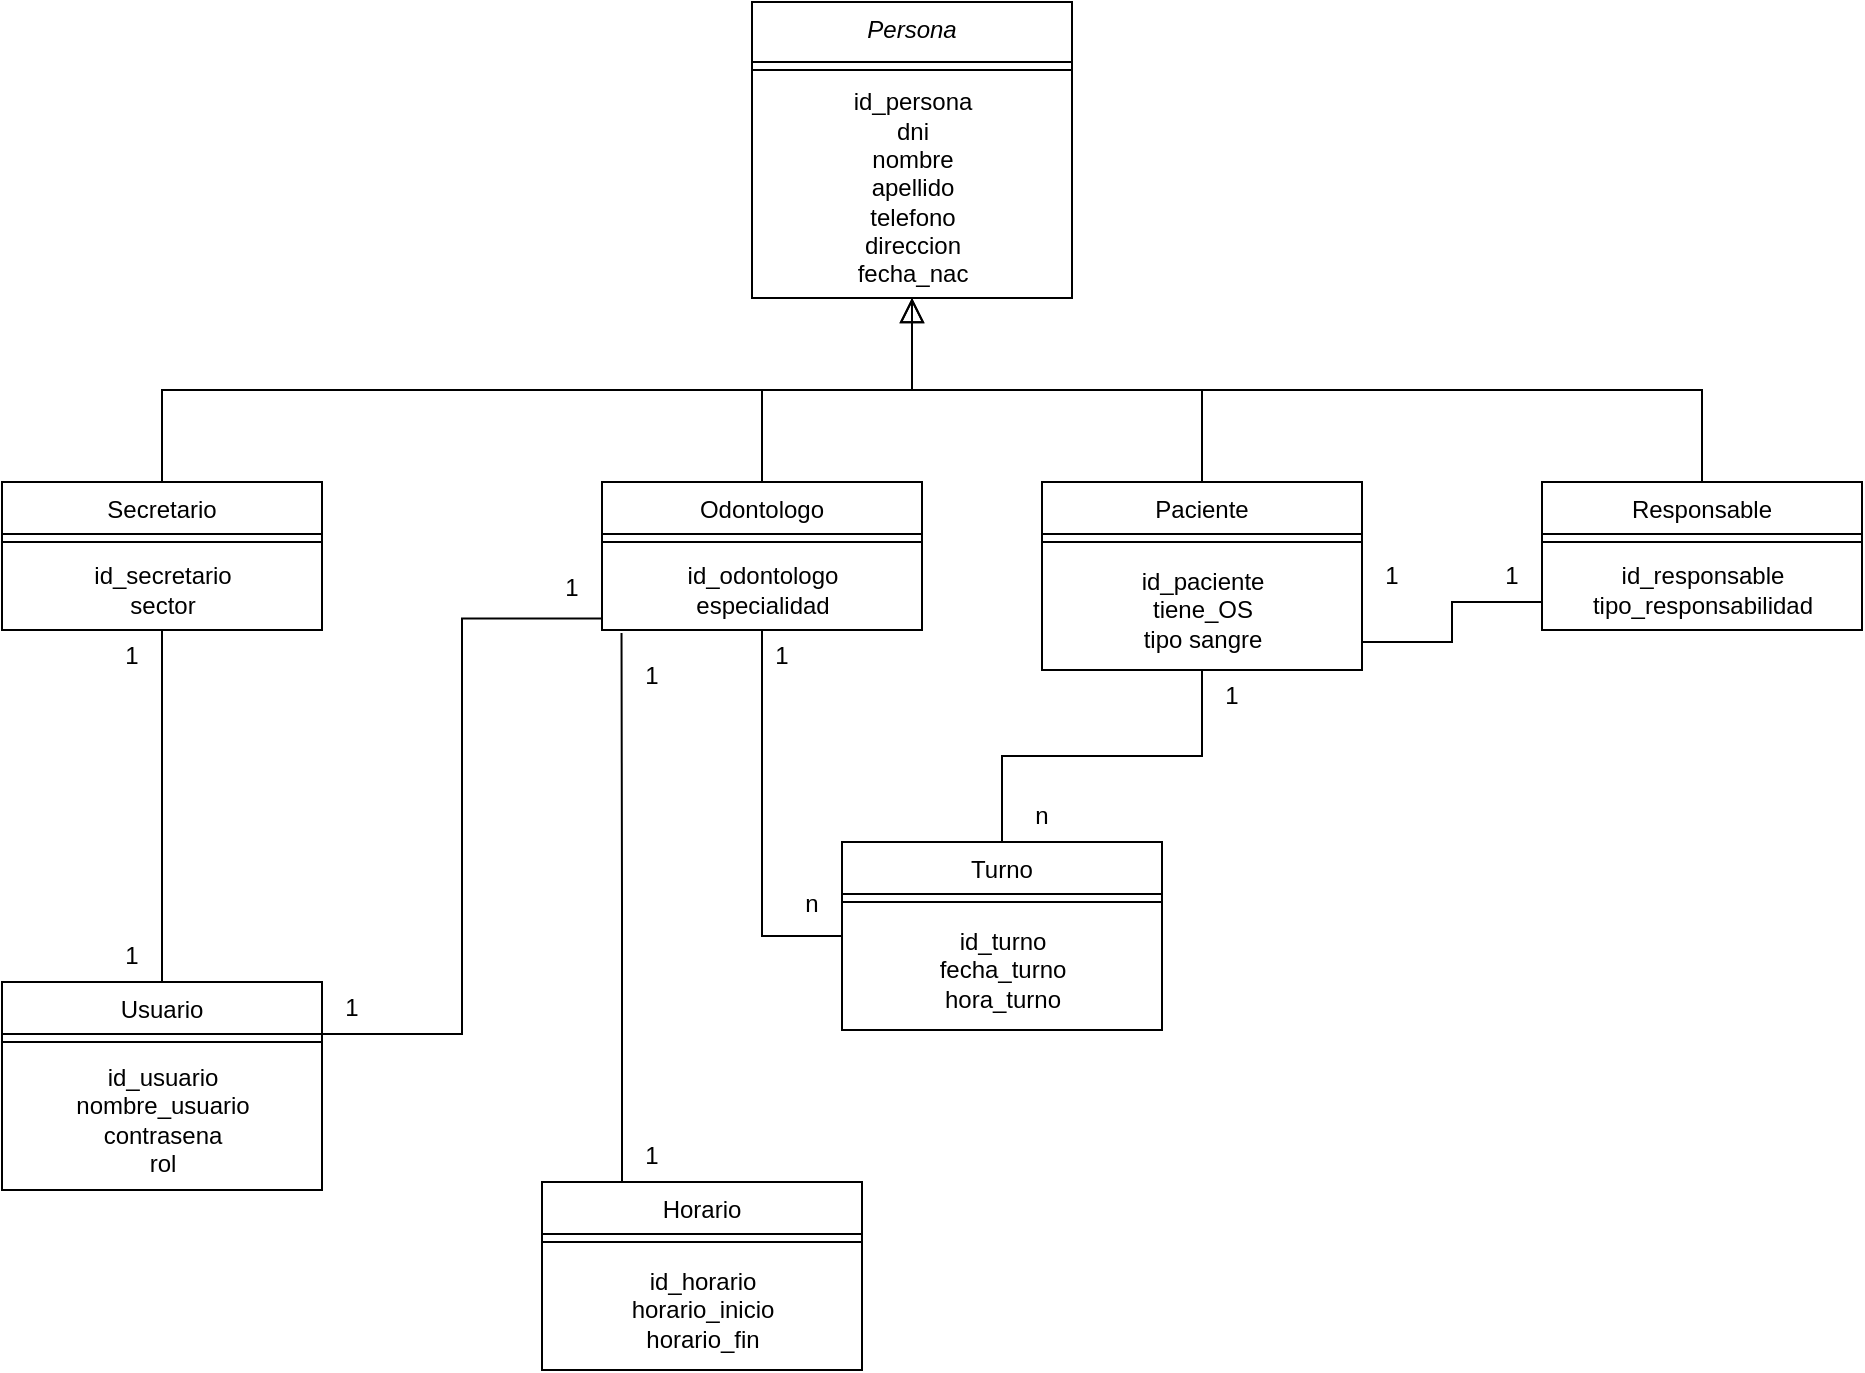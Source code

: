 <mxfile version="22.1.16" type="device">
  <diagram id="C5RBs43oDa-KdzZeNtuy" name="Page-1">
    <mxGraphModel dx="1260" dy="706" grid="1" gridSize="10" guides="1" tooltips="1" connect="1" arrows="1" fold="1" page="1" pageScale="1" pageWidth="1200" pageHeight="1920" math="0" shadow="0">
      <root>
        <mxCell id="WIyWlLk6GJQsqaUBKTNV-0" />
        <mxCell id="WIyWlLk6GJQsqaUBKTNV-1" parent="WIyWlLk6GJQsqaUBKTNV-0" />
        <mxCell id="lo6-1qakSNi0MXeJJW3F-19" style="edgeStyle=orthogonalEdgeStyle;rounded=0;orthogonalLoop=1;jettySize=auto;html=1;exitX=0.5;exitY=1;exitDx=0;exitDy=0;entryX=0.5;entryY=0;entryDx=0;entryDy=0;endArrow=none;endFill=0;" edge="1" parent="WIyWlLk6GJQsqaUBKTNV-1" source="zkfFHV4jXpPFQw0GAbJ--0" target="lo6-1qakSNi0MXeJJW3F-0">
          <mxGeometry relative="1" as="geometry" />
        </mxCell>
        <mxCell id="zkfFHV4jXpPFQw0GAbJ--0" value="Persona" style="swimlane;fontStyle=2;align=center;verticalAlign=top;childLayout=stackLayout;horizontal=1;startSize=30;horizontalStack=0;resizeParent=1;resizeLast=0;collapsible=1;marginBottom=0;rounded=0;shadow=0;strokeWidth=1;points=[[0,0,0,0,0],[0,0.25,0,0,0],[0,0.5,0,0,0],[0,0.75,0,0,0],[0,1,0,0,0],[0.25,0,0,0,0],[0.25,1,0,0,0],[0.5,0,0,0,0],[0.5,1,0,0,0],[0.75,0,0,0,0],[0.75,1,0,0,0],[1,0,0,0,0],[1,0.25,0,0,0],[1,0.5,0,0,0],[1,0.75,0,0,0],[1,1,0,0,0]];" parent="WIyWlLk6GJQsqaUBKTNV-1" vertex="1">
          <mxGeometry x="505" y="50" width="160" height="148" as="geometry">
            <mxRectangle x="230" y="140" width="160" height="26" as="alternateBounds" />
          </mxGeometry>
        </mxCell>
        <mxCell id="zkfFHV4jXpPFQw0GAbJ--4" value="" style="line;html=1;strokeWidth=1;align=left;verticalAlign=middle;spacingTop=-1;spacingLeft=3;spacingRight=3;rotatable=0;labelPosition=right;points=[];portConstraint=eastwest;" parent="zkfFHV4jXpPFQw0GAbJ--0" vertex="1">
          <mxGeometry y="30" width="160" height="8" as="geometry" />
        </mxCell>
        <mxCell id="lo6-1qakSNi0MXeJJW3F-29" value="id_persona&lt;br&gt;dni&lt;br&gt;nombre&lt;br&gt;apellido&lt;br&gt;telefono&lt;br&gt;direccion&lt;br&gt;fecha_nac&lt;br&gt;" style="text;html=1;align=center;verticalAlign=middle;resizable=0;points=[];autosize=1;strokeColor=none;fillColor=none;" vertex="1" parent="zkfFHV4jXpPFQw0GAbJ--0">
          <mxGeometry y="38" width="160" height="110" as="geometry" />
        </mxCell>
        <mxCell id="zkfFHV4jXpPFQw0GAbJ--6" value="Odontologo" style="swimlane;fontStyle=0;align=center;verticalAlign=top;childLayout=stackLayout;horizontal=1;startSize=26;horizontalStack=0;resizeParent=1;resizeLast=0;collapsible=1;marginBottom=0;rounded=0;shadow=0;strokeWidth=1;" parent="WIyWlLk6GJQsqaUBKTNV-1" vertex="1">
          <mxGeometry x="430" y="290" width="160" height="74" as="geometry">
            <mxRectangle x="130" y="380" width="160" height="26" as="alternateBounds" />
          </mxGeometry>
        </mxCell>
        <mxCell id="zkfFHV4jXpPFQw0GAbJ--9" value="" style="line;html=1;strokeWidth=1;align=left;verticalAlign=middle;spacingTop=-1;spacingLeft=3;spacingRight=3;rotatable=0;labelPosition=right;points=[];portConstraint=eastwest;" parent="zkfFHV4jXpPFQw0GAbJ--6" vertex="1">
          <mxGeometry y="26" width="160" height="8" as="geometry" />
        </mxCell>
        <mxCell id="lo6-1qakSNi0MXeJJW3F-34" value="id_odontologo&lt;br&gt;especialidad" style="text;html=1;align=center;verticalAlign=middle;resizable=0;points=[];autosize=1;strokeColor=none;fillColor=none;" vertex="1" parent="zkfFHV4jXpPFQw0GAbJ--6">
          <mxGeometry y="34" width="160" height="40" as="geometry" />
        </mxCell>
        <mxCell id="zkfFHV4jXpPFQw0GAbJ--12" value="" style="endArrow=block;endSize=10;endFill=0;shadow=0;strokeWidth=1;rounded=0;edgeStyle=elbowEdgeStyle;elbow=vertical;" parent="WIyWlLk6GJQsqaUBKTNV-1" source="zkfFHV4jXpPFQw0GAbJ--6" target="zkfFHV4jXpPFQw0GAbJ--0" edge="1">
          <mxGeometry width="160" relative="1" as="geometry">
            <mxPoint x="405" y="193" as="sourcePoint" />
            <mxPoint x="405" y="193" as="targetPoint" />
          </mxGeometry>
        </mxCell>
        <mxCell id="zkfFHV4jXpPFQw0GAbJ--13" value="Paciente" style="swimlane;fontStyle=0;align=center;verticalAlign=top;childLayout=stackLayout;horizontal=1;startSize=26;horizontalStack=0;resizeParent=1;resizeLast=0;collapsible=1;marginBottom=0;rounded=0;shadow=0;strokeWidth=1;" parent="WIyWlLk6GJQsqaUBKTNV-1" vertex="1">
          <mxGeometry x="650" y="290" width="160" height="94" as="geometry">
            <mxRectangle x="340" y="380" width="170" height="26" as="alternateBounds" />
          </mxGeometry>
        </mxCell>
        <mxCell id="zkfFHV4jXpPFQw0GAbJ--15" value="" style="line;html=1;strokeWidth=1;align=left;verticalAlign=middle;spacingTop=-1;spacingLeft=3;spacingRight=3;rotatable=0;labelPosition=right;points=[];portConstraint=eastwest;" parent="zkfFHV4jXpPFQw0GAbJ--13" vertex="1">
          <mxGeometry y="26" width="160" height="8" as="geometry" />
        </mxCell>
        <mxCell id="lo6-1qakSNi0MXeJJW3F-35" value="id_paciente&lt;br&gt;tiene_OS&lt;br&gt;tipo sangre&lt;br&gt;" style="text;html=1;align=center;verticalAlign=middle;resizable=0;points=[];autosize=1;strokeColor=none;fillColor=none;" vertex="1" parent="zkfFHV4jXpPFQw0GAbJ--13">
          <mxGeometry y="34" width="160" height="60" as="geometry" />
        </mxCell>
        <mxCell id="zkfFHV4jXpPFQw0GAbJ--16" value="" style="endArrow=block;endSize=10;endFill=0;shadow=0;strokeWidth=1;rounded=0;edgeStyle=elbowEdgeStyle;elbow=vertical;" parent="WIyWlLk6GJQsqaUBKTNV-1" source="zkfFHV4jXpPFQw0GAbJ--13" target="zkfFHV4jXpPFQw0GAbJ--0" edge="1">
          <mxGeometry width="160" relative="1" as="geometry">
            <mxPoint x="415" y="363" as="sourcePoint" />
            <mxPoint x="515" y="261" as="targetPoint" />
          </mxGeometry>
        </mxCell>
        <mxCell id="lo6-1qakSNi0MXeJJW3F-70" style="edgeStyle=orthogonalEdgeStyle;rounded=0;orthogonalLoop=1;jettySize=auto;html=1;exitX=0;exitY=0.25;exitDx=0;exitDy=0;endArrow=none;endFill=0;" edge="1" parent="WIyWlLk6GJQsqaUBKTNV-1" source="lo6-1qakSNi0MXeJJW3F-0" target="lo6-1qakSNi0MXeJJW3F-35">
          <mxGeometry relative="1" as="geometry">
            <Array as="points">
              <mxPoint x="900" y="350" />
              <mxPoint x="855" y="350" />
              <mxPoint x="855" y="370" />
            </Array>
          </mxGeometry>
        </mxCell>
        <mxCell id="lo6-1qakSNi0MXeJJW3F-0" value="Responsable" style="swimlane;fontStyle=0;align=center;verticalAlign=top;childLayout=stackLayout;horizontal=1;startSize=26;horizontalStack=0;resizeParent=1;resizeLast=0;collapsible=1;marginBottom=0;rounded=0;shadow=0;strokeWidth=1;" vertex="1" parent="WIyWlLk6GJQsqaUBKTNV-1">
          <mxGeometry x="900" y="290" width="160" height="74" as="geometry">
            <mxRectangle x="340" y="380" width="170" height="26" as="alternateBounds" />
          </mxGeometry>
        </mxCell>
        <mxCell id="lo6-1qakSNi0MXeJJW3F-2" value="" style="line;html=1;strokeWidth=1;align=left;verticalAlign=middle;spacingTop=-1;spacingLeft=3;spacingRight=3;rotatable=0;labelPosition=right;points=[];portConstraint=eastwest;" vertex="1" parent="lo6-1qakSNi0MXeJJW3F-0">
          <mxGeometry y="26" width="160" height="8" as="geometry" />
        </mxCell>
        <mxCell id="lo6-1qakSNi0MXeJJW3F-36" value="id_responsable&lt;br&gt;tipo_responsabilidad&lt;br&gt;" style="text;html=1;align=center;verticalAlign=middle;resizable=0;points=[];autosize=1;strokeColor=none;fillColor=none;" vertex="1" parent="lo6-1qakSNi0MXeJJW3F-0">
          <mxGeometry y="34" width="160" height="40" as="geometry" />
        </mxCell>
        <mxCell id="lo6-1qakSNi0MXeJJW3F-41" style="edgeStyle=orthogonalEdgeStyle;rounded=0;orthogonalLoop=1;jettySize=auto;html=1;exitX=0.5;exitY=0;exitDx=0;exitDy=0;endArrow=none;endFill=0;" edge="1" parent="WIyWlLk6GJQsqaUBKTNV-1" source="lo6-1qakSNi0MXeJJW3F-12" target="lo6-1qakSNi0MXeJJW3F-35">
          <mxGeometry relative="1" as="geometry" />
        </mxCell>
        <mxCell id="lo6-1qakSNi0MXeJJW3F-42" style="edgeStyle=orthogonalEdgeStyle;rounded=0;orthogonalLoop=1;jettySize=auto;html=1;exitX=0;exitY=0.5;exitDx=0;exitDy=0;entryX=0.5;entryY=1;entryDx=0;entryDy=0;endArrow=none;endFill=0;" edge="1" parent="WIyWlLk6GJQsqaUBKTNV-1" source="lo6-1qakSNi0MXeJJW3F-12" target="zkfFHV4jXpPFQw0GAbJ--6">
          <mxGeometry relative="1" as="geometry" />
        </mxCell>
        <mxCell id="lo6-1qakSNi0MXeJJW3F-12" value="Turno" style="swimlane;fontStyle=0;align=center;verticalAlign=top;childLayout=stackLayout;horizontal=1;startSize=26;horizontalStack=0;resizeParent=1;resizeLast=0;collapsible=1;marginBottom=0;rounded=0;shadow=0;strokeWidth=1;" vertex="1" parent="WIyWlLk6GJQsqaUBKTNV-1">
          <mxGeometry x="550" y="470" width="160" height="94" as="geometry">
            <mxRectangle x="340" y="380" width="170" height="26" as="alternateBounds" />
          </mxGeometry>
        </mxCell>
        <mxCell id="lo6-1qakSNi0MXeJJW3F-14" value="" style="line;html=1;strokeWidth=1;align=left;verticalAlign=middle;spacingTop=-1;spacingLeft=3;spacingRight=3;rotatable=0;labelPosition=right;points=[];portConstraint=eastwest;" vertex="1" parent="lo6-1qakSNi0MXeJJW3F-12">
          <mxGeometry y="26" width="160" height="8" as="geometry" />
        </mxCell>
        <mxCell id="lo6-1qakSNi0MXeJJW3F-39" value="id_turno&lt;br&gt;fecha_turno&lt;br&gt;hora_turno&lt;br&gt;" style="text;html=1;align=center;verticalAlign=middle;resizable=0;points=[];autosize=1;strokeColor=none;fillColor=none;" vertex="1" parent="lo6-1qakSNi0MXeJJW3F-12">
          <mxGeometry y="34" width="160" height="60" as="geometry" />
        </mxCell>
        <mxCell id="lo6-1qakSNi0MXeJJW3F-59" style="edgeStyle=orthogonalEdgeStyle;rounded=0;orthogonalLoop=1;jettySize=auto;html=1;exitX=0.5;exitY=0;exitDx=0;exitDy=0;endArrow=none;endFill=0;" edge="1" parent="WIyWlLk6GJQsqaUBKTNV-1" source="lo6-1qakSNi0MXeJJW3F-15" target="lo6-1qakSNi0MXeJJW3F-37">
          <mxGeometry relative="1" as="geometry" />
        </mxCell>
        <mxCell id="lo6-1qakSNi0MXeJJW3F-15" value="Usuario" style="swimlane;fontStyle=0;align=center;verticalAlign=top;childLayout=stackLayout;horizontal=1;startSize=26;horizontalStack=0;resizeParent=1;resizeLast=0;collapsible=1;marginBottom=0;rounded=0;shadow=0;strokeWidth=1;" vertex="1" parent="WIyWlLk6GJQsqaUBKTNV-1">
          <mxGeometry x="130" y="540" width="160" height="104" as="geometry">
            <mxRectangle x="340" y="380" width="170" height="26" as="alternateBounds" />
          </mxGeometry>
        </mxCell>
        <mxCell id="lo6-1qakSNi0MXeJJW3F-17" value="" style="line;html=1;strokeWidth=1;align=left;verticalAlign=middle;spacingTop=-1;spacingLeft=3;spacingRight=3;rotatable=0;labelPosition=right;points=[];portConstraint=eastwest;" vertex="1" parent="lo6-1qakSNi0MXeJJW3F-15">
          <mxGeometry y="26" width="160" height="8" as="geometry" />
        </mxCell>
        <mxCell id="lo6-1qakSNi0MXeJJW3F-40" value="id_usuario&lt;br&gt;nombre_usuario&lt;br&gt;contrasena&lt;br&gt;rol" style="text;html=1;align=center;verticalAlign=middle;resizable=0;points=[];autosize=1;strokeColor=none;fillColor=none;" vertex="1" parent="lo6-1qakSNi0MXeJJW3F-15">
          <mxGeometry y="34" width="160" height="70" as="geometry" />
        </mxCell>
        <mxCell id="lo6-1qakSNi0MXeJJW3F-26" value="Horario" style="swimlane;fontStyle=0;align=center;verticalAlign=top;childLayout=stackLayout;horizontal=1;startSize=26;horizontalStack=0;resizeParent=1;resizeLast=0;collapsible=1;marginBottom=0;rounded=0;shadow=0;strokeWidth=1;" vertex="1" parent="WIyWlLk6GJQsqaUBKTNV-1">
          <mxGeometry x="400" y="640" width="160" height="94" as="geometry">
            <mxRectangle x="340" y="380" width="170" height="26" as="alternateBounds" />
          </mxGeometry>
        </mxCell>
        <mxCell id="lo6-1qakSNi0MXeJJW3F-28" value="" style="line;html=1;strokeWidth=1;align=left;verticalAlign=middle;spacingTop=-1;spacingLeft=3;spacingRight=3;rotatable=0;labelPosition=right;points=[];portConstraint=eastwest;" vertex="1" parent="lo6-1qakSNi0MXeJJW3F-26">
          <mxGeometry y="26" width="160" height="8" as="geometry" />
        </mxCell>
        <mxCell id="lo6-1qakSNi0MXeJJW3F-38" value="id_horario&lt;br&gt;horario_inicio&lt;br&gt;horario_fin&lt;br&gt;" style="text;html=1;align=center;verticalAlign=middle;resizable=0;points=[];autosize=1;strokeColor=none;fillColor=none;" vertex="1" parent="lo6-1qakSNi0MXeJJW3F-26">
          <mxGeometry y="34" width="160" height="60" as="geometry" />
        </mxCell>
        <mxCell id="lo6-1qakSNi0MXeJJW3F-33" style="edgeStyle=orthogonalEdgeStyle;rounded=0;orthogonalLoop=1;jettySize=auto;html=1;exitX=0.5;exitY=0;exitDx=0;exitDy=0;endArrow=none;endFill=0;" edge="1" parent="WIyWlLk6GJQsqaUBKTNV-1" source="lo6-1qakSNi0MXeJJW3F-31" target="lo6-1qakSNi0MXeJJW3F-29">
          <mxGeometry relative="1" as="geometry" />
        </mxCell>
        <mxCell id="lo6-1qakSNi0MXeJJW3F-31" value="Secretario&#xa;" style="swimlane;fontStyle=0;align=center;verticalAlign=top;childLayout=stackLayout;horizontal=1;startSize=26;horizontalStack=0;resizeParent=1;resizeLast=0;collapsible=1;marginBottom=0;rounded=0;shadow=0;strokeWidth=1;" vertex="1" parent="WIyWlLk6GJQsqaUBKTNV-1">
          <mxGeometry x="130" y="290" width="160" height="74" as="geometry">
            <mxRectangle x="340" y="380" width="170" height="26" as="alternateBounds" />
          </mxGeometry>
        </mxCell>
        <mxCell id="lo6-1qakSNi0MXeJJW3F-32" value="" style="line;html=1;strokeWidth=1;align=left;verticalAlign=middle;spacingTop=-1;spacingLeft=3;spacingRight=3;rotatable=0;labelPosition=right;points=[];portConstraint=eastwest;" vertex="1" parent="lo6-1qakSNi0MXeJJW3F-31">
          <mxGeometry y="26" width="160" height="8" as="geometry" />
        </mxCell>
        <mxCell id="lo6-1qakSNi0MXeJJW3F-37" value="id_secretario&lt;br&gt;sector" style="text;html=1;align=center;verticalAlign=middle;resizable=0;points=[];autosize=1;strokeColor=none;fillColor=none;" vertex="1" parent="lo6-1qakSNi0MXeJJW3F-31">
          <mxGeometry y="34" width="160" height="40" as="geometry" />
        </mxCell>
        <mxCell id="lo6-1qakSNi0MXeJJW3F-45" value="n" style="text;html=1;strokeColor=none;fillColor=none;align=center;verticalAlign=middle;whiteSpace=wrap;rounded=0;" vertex="1" parent="WIyWlLk6GJQsqaUBKTNV-1">
          <mxGeometry x="520" y="488" width="30" height="26" as="geometry" />
        </mxCell>
        <mxCell id="lo6-1qakSNi0MXeJJW3F-47" value="1" style="text;html=1;strokeColor=none;fillColor=none;align=center;verticalAlign=middle;whiteSpace=wrap;rounded=0;" vertex="1" parent="WIyWlLk6GJQsqaUBKTNV-1">
          <mxGeometry x="505" y="364" width="30" height="26" as="geometry" />
        </mxCell>
        <mxCell id="lo6-1qakSNi0MXeJJW3F-57" value="1" style="text;html=1;strokeColor=none;fillColor=none;align=center;verticalAlign=middle;whiteSpace=wrap;rounded=0;" vertex="1" parent="WIyWlLk6GJQsqaUBKTNV-1">
          <mxGeometry x="730" y="384" width="30" height="26" as="geometry" />
        </mxCell>
        <mxCell id="lo6-1qakSNi0MXeJJW3F-58" value="n" style="text;html=1;strokeColor=none;fillColor=none;align=center;verticalAlign=middle;whiteSpace=wrap;rounded=0;" vertex="1" parent="WIyWlLk6GJQsqaUBKTNV-1">
          <mxGeometry x="635" y="444" width="30" height="26" as="geometry" />
        </mxCell>
        <mxCell id="lo6-1qakSNi0MXeJJW3F-63" value="1" style="text;html=1;strokeColor=none;fillColor=none;align=center;verticalAlign=middle;whiteSpace=wrap;rounded=0;" vertex="1" parent="WIyWlLk6GJQsqaUBKTNV-1">
          <mxGeometry x="180" y="364" width="30" height="26" as="geometry" />
        </mxCell>
        <mxCell id="lo6-1qakSNi0MXeJJW3F-64" value="1" style="text;html=1;strokeColor=none;fillColor=none;align=center;verticalAlign=middle;whiteSpace=wrap;rounded=0;" vertex="1" parent="WIyWlLk6GJQsqaUBKTNV-1">
          <mxGeometry x="180" y="514" width="30" height="26" as="geometry" />
        </mxCell>
        <mxCell id="lo6-1qakSNi0MXeJJW3F-65" value="1" style="text;html=1;strokeColor=none;fillColor=none;align=center;verticalAlign=middle;whiteSpace=wrap;rounded=0;" vertex="1" parent="WIyWlLk6GJQsqaUBKTNV-1">
          <mxGeometry x="400" y="330" width="30" height="26" as="geometry" />
        </mxCell>
        <mxCell id="lo6-1qakSNi0MXeJJW3F-66" value="1" style="text;html=1;strokeColor=none;fillColor=none;align=center;verticalAlign=middle;whiteSpace=wrap;rounded=0;" vertex="1" parent="WIyWlLk6GJQsqaUBKTNV-1">
          <mxGeometry x="290" y="540" width="30" height="26" as="geometry" />
        </mxCell>
        <mxCell id="lo6-1qakSNi0MXeJJW3F-71" value="1" style="text;html=1;strokeColor=none;fillColor=none;align=center;verticalAlign=middle;whiteSpace=wrap;rounded=0;" vertex="1" parent="WIyWlLk6GJQsqaUBKTNV-1">
          <mxGeometry x="810" y="324" width="30" height="26" as="geometry" />
        </mxCell>
        <mxCell id="lo6-1qakSNi0MXeJJW3F-72" value="1" style="text;html=1;strokeColor=none;fillColor=none;align=center;verticalAlign=middle;whiteSpace=wrap;rounded=0;" vertex="1" parent="WIyWlLk6GJQsqaUBKTNV-1">
          <mxGeometry x="870" y="324" width="30" height="26" as="geometry" />
        </mxCell>
        <mxCell id="lo6-1qakSNi0MXeJJW3F-74" style="edgeStyle=orthogonalEdgeStyle;rounded=0;orthogonalLoop=1;jettySize=auto;html=1;exitX=1;exitY=0.25;exitDx=0;exitDy=0;entryX=-0.001;entryY=0.855;entryDx=0;entryDy=0;entryPerimeter=0;endArrow=none;endFill=0;" edge="1" parent="WIyWlLk6GJQsqaUBKTNV-1" source="lo6-1qakSNi0MXeJJW3F-15" target="lo6-1qakSNi0MXeJJW3F-34">
          <mxGeometry relative="1" as="geometry" />
        </mxCell>
        <mxCell id="lo6-1qakSNi0MXeJJW3F-76" style="edgeStyle=orthogonalEdgeStyle;rounded=0;orthogonalLoop=1;jettySize=auto;html=1;exitX=0.25;exitY=0;exitDx=0;exitDy=0;entryX=0.061;entryY=1.036;entryDx=0;entryDy=0;entryPerimeter=0;endArrow=none;endFill=0;" edge="1" parent="WIyWlLk6GJQsqaUBKTNV-1" source="lo6-1qakSNi0MXeJJW3F-26" target="lo6-1qakSNi0MXeJJW3F-34">
          <mxGeometry relative="1" as="geometry" />
        </mxCell>
        <mxCell id="lo6-1qakSNi0MXeJJW3F-77" value="1" style="text;html=1;strokeColor=none;fillColor=none;align=center;verticalAlign=middle;whiteSpace=wrap;rounded=0;" vertex="1" parent="WIyWlLk6GJQsqaUBKTNV-1">
          <mxGeometry x="440" y="374" width="30" height="26" as="geometry" />
        </mxCell>
        <mxCell id="lo6-1qakSNi0MXeJJW3F-78" value="1" style="text;html=1;strokeColor=none;fillColor=none;align=center;verticalAlign=middle;whiteSpace=wrap;rounded=0;" vertex="1" parent="WIyWlLk6GJQsqaUBKTNV-1">
          <mxGeometry x="440" y="614" width="30" height="26" as="geometry" />
        </mxCell>
      </root>
    </mxGraphModel>
  </diagram>
</mxfile>
